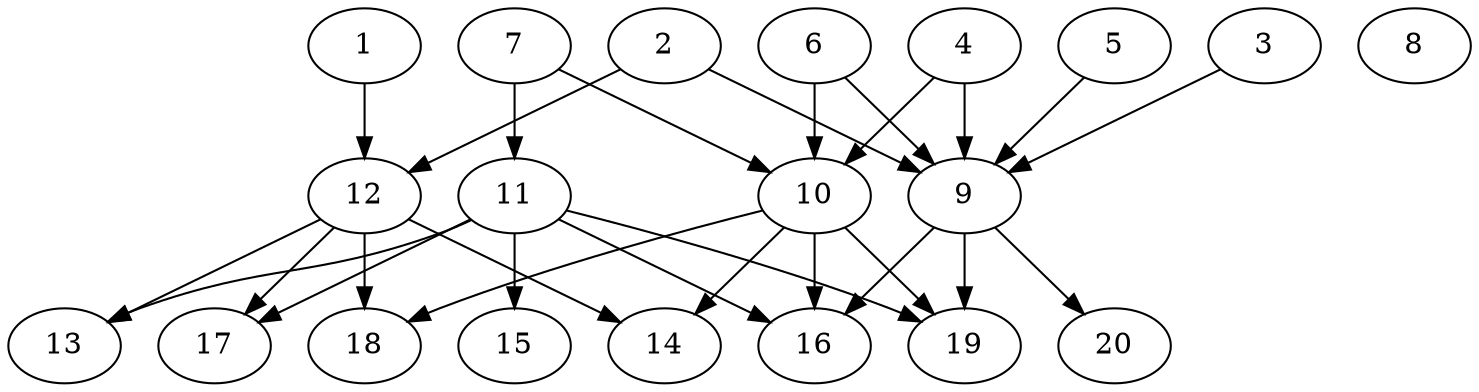 // DAG automatically generated by daggen at Tue Jul 23 14:29:40 2019
// ./daggen --dot -n 20 --ccr 0.4 --fat 0.7 --regular 0.5 --density 0.7 --mindata 5242880 --maxdata 52428800 
digraph G {
  1 [size="62072320", alpha="0.19", expect_size="24828928"] 
  1 -> 12 [size ="24828928"]
  2 [size="105223680", alpha="0.14", expect_size="42089472"] 
  2 -> 9 [size ="42089472"]
  2 -> 12 [size ="42089472"]
  3 [size="57118720", alpha="0.00", expect_size="22847488"] 
  3 -> 9 [size ="22847488"]
  4 [size="67008000", alpha="0.09", expect_size="26803200"] 
  4 -> 9 [size ="26803200"]
  4 -> 10 [size ="26803200"]
  5 [size="46366720", alpha="0.11", expect_size="18546688"] 
  5 -> 9 [size ="18546688"]
  6 [size="94295040", alpha="0.19", expect_size="37718016"] 
  6 -> 9 [size ="37718016"]
  6 -> 10 [size ="37718016"]
  7 [size="34204160", alpha="0.16", expect_size="13681664"] 
  7 -> 10 [size ="13681664"]
  7 -> 11 [size ="13681664"]
  8 [size="75335680", alpha="0.09", expect_size="30134272"] 
  9 [size="80788480", alpha="0.01", expect_size="32315392"] 
  9 -> 16 [size ="32315392"]
  9 -> 19 [size ="32315392"]
  9 -> 20 [size ="32315392"]
  10 [size="55078400", alpha="0.04", expect_size="22031360"] 
  10 -> 14 [size ="22031360"]
  10 -> 16 [size ="22031360"]
  10 -> 18 [size ="22031360"]
  10 -> 19 [size ="22031360"]
  11 [size="16542720", alpha="0.02", expect_size="6617088"] 
  11 -> 13 [size ="6617088"]
  11 -> 15 [size ="6617088"]
  11 -> 16 [size ="6617088"]
  11 -> 17 [size ="6617088"]
  11 -> 19 [size ="6617088"]
  12 [size="13271040", alpha="0.06", expect_size="5308416"] 
  12 -> 13 [size ="5308416"]
  12 -> 14 [size ="5308416"]
  12 -> 17 [size ="5308416"]
  12 -> 18 [size ="5308416"]
  13 [size="98165760", alpha="0.01", expect_size="39266304"] 
  14 [size="98664960", alpha="0.10", expect_size="39465984"] 
  15 [size="33098240", alpha="0.04", expect_size="13239296"] 
  16 [size="100375040", alpha="0.12", expect_size="40150016"] 
  17 [size="94940160", alpha="0.03", expect_size="37976064"] 
  18 [size="71651840", alpha="0.14", expect_size="28660736"] 
  19 [size="124006400", alpha="0.06", expect_size="49602560"] 
  20 [size="13849600", alpha="0.09", expect_size="5539840"] 
}
